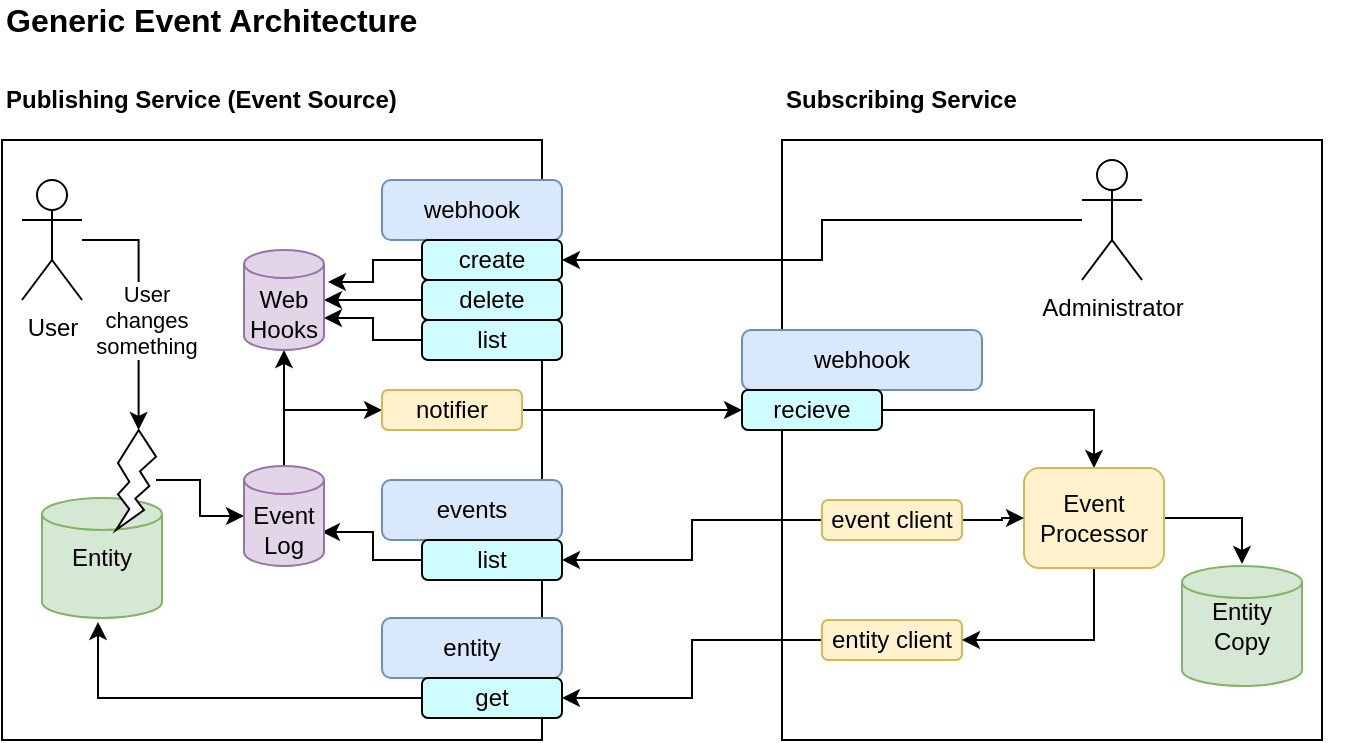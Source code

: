 <mxfile version="13.6.2" type="github">
  <diagram id="hp0X90MLAwM-L4VIES3X" name="Page-1">
    <mxGraphModel dx="1426" dy="804" grid="1" gridSize="10" guides="1" tooltips="1" connect="1" arrows="1" fold="1" page="1" pageScale="1" pageWidth="827" pageHeight="1169" math="0" shadow="0">
      <root>
        <mxCell id="0" />
        <mxCell id="1" parent="0" />
        <mxCell id="B58rnx8UWgMCeYeh_kUZ-48" value="" style="rounded=0;whiteSpace=wrap;html=1;" vertex="1" parent="1">
          <mxGeometry x="460" y="260" width="270" height="300" as="geometry" />
        </mxCell>
        <mxCell id="B58rnx8UWgMCeYeh_kUZ-23" value="" style="rounded=0;whiteSpace=wrap;html=1;" vertex="1" parent="1">
          <mxGeometry x="70" y="260" width="270" height="300" as="geometry" />
        </mxCell>
        <mxCell id="B58rnx8UWgMCeYeh_kUZ-1" value="Generic Event Architecture" style="text;html=1;strokeColor=none;fillColor=none;align=left;verticalAlign=middle;whiteSpace=wrap;rounded=0;fontSize=16;fontStyle=1" vertex="1" parent="1">
          <mxGeometry x="70" y="190" width="290" height="20" as="geometry" />
        </mxCell>
        <mxCell id="B58rnx8UWgMCeYeh_kUZ-3" value="Publishing Service (Event Source)" style="text;html=1;strokeColor=none;fillColor=none;align=left;verticalAlign=middle;whiteSpace=wrap;rounded=0;fontStyle=1" vertex="1" parent="1">
          <mxGeometry x="70" y="230" width="290" height="20" as="geometry" />
        </mxCell>
        <mxCell id="B58rnx8UWgMCeYeh_kUZ-5" value="webhook" style="rounded=1;whiteSpace=wrap;html=1;fillColor=#dae8fc;strokeColor=#6c8ebf;" vertex="1" parent="1">
          <mxGeometry x="260" y="280" width="90" height="30" as="geometry" />
        </mxCell>
        <mxCell id="B58rnx8UWgMCeYeh_kUZ-6" value="events" style="rounded=1;whiteSpace=wrap;html=1;fillColor=#dae8fc;strokeColor=#6c8ebf;" vertex="1" parent="1">
          <mxGeometry x="260" y="430" width="90" height="30" as="geometry" />
        </mxCell>
        <mxCell id="B58rnx8UWgMCeYeh_kUZ-29" style="edgeStyle=orthogonalEdgeStyle;rounded=0;orthogonalLoop=1;jettySize=auto;html=1;entryX=0.467;entryY=1.033;entryDx=0;entryDy=0;entryPerimeter=0;" edge="1" parent="1" source="B58rnx8UWgMCeYeh_kUZ-14" target="B58rnx8UWgMCeYeh_kUZ-40">
          <mxGeometry relative="1" as="geometry">
            <mxPoint x="122" y="495" as="targetPoint" />
          </mxGeometry>
        </mxCell>
        <mxCell id="B58rnx8UWgMCeYeh_kUZ-7" value="entity" style="rounded=1;whiteSpace=wrap;html=1;fillColor=#dae8fc;strokeColor=#6c8ebf;" vertex="1" parent="1">
          <mxGeometry x="260" y="499" width="90" height="30" as="geometry" />
        </mxCell>
        <mxCell id="B58rnx8UWgMCeYeh_kUZ-36" style="edgeStyle=orthogonalEdgeStyle;rounded=0;orthogonalLoop=1;jettySize=auto;html=1;entryX=1.05;entryY=0.32;entryDx=0;entryDy=0;entryPerimeter=0;" edge="1" parent="1" source="B58rnx8UWgMCeYeh_kUZ-9" target="B58rnx8UWgMCeYeh_kUZ-31">
          <mxGeometry relative="1" as="geometry" />
        </mxCell>
        <mxCell id="B58rnx8UWgMCeYeh_kUZ-9" value="create" style="rounded=1;whiteSpace=wrap;html=1;fillColor=#CFFDFF;" vertex="1" parent="1">
          <mxGeometry x="280" y="310" width="70" height="20" as="geometry" />
        </mxCell>
        <mxCell id="B58rnx8UWgMCeYeh_kUZ-37" style="edgeStyle=orthogonalEdgeStyle;rounded=0;orthogonalLoop=1;jettySize=auto;html=1;" edge="1" parent="1" source="B58rnx8UWgMCeYeh_kUZ-11" target="B58rnx8UWgMCeYeh_kUZ-31">
          <mxGeometry relative="1" as="geometry" />
        </mxCell>
        <mxCell id="B58rnx8UWgMCeYeh_kUZ-11" value="delete" style="rounded=1;whiteSpace=wrap;html=1;fillColor=#CFFDFF;" vertex="1" parent="1">
          <mxGeometry x="280" y="330" width="70" height="20" as="geometry" />
        </mxCell>
        <mxCell id="B58rnx8UWgMCeYeh_kUZ-38" style="edgeStyle=orthogonalEdgeStyle;rounded=0;orthogonalLoop=1;jettySize=auto;html=1;entryX=1;entryY=0.68;entryDx=0;entryDy=0;entryPerimeter=0;" edge="1" parent="1" source="B58rnx8UWgMCeYeh_kUZ-12" target="B58rnx8UWgMCeYeh_kUZ-31">
          <mxGeometry relative="1" as="geometry" />
        </mxCell>
        <mxCell id="B58rnx8UWgMCeYeh_kUZ-12" value="list" style="rounded=1;whiteSpace=wrap;html=1;fillColor=#CFFDFF;" vertex="1" parent="1">
          <mxGeometry x="280" y="350" width="70" height="20" as="geometry" />
        </mxCell>
        <mxCell id="B58rnx8UWgMCeYeh_kUZ-30" style="edgeStyle=orthogonalEdgeStyle;rounded=0;orthogonalLoop=1;jettySize=auto;html=1;entryX=0.975;entryY=0.66;entryDx=0;entryDy=0;entryPerimeter=0;" edge="1" parent="1" source="B58rnx8UWgMCeYeh_kUZ-13" target="B58rnx8UWgMCeYeh_kUZ-26">
          <mxGeometry relative="1" as="geometry" />
        </mxCell>
        <mxCell id="B58rnx8UWgMCeYeh_kUZ-13" value="list" style="rounded=1;whiteSpace=wrap;html=1;fillColor=#CFFDFF;" vertex="1" parent="1">
          <mxGeometry x="280" y="460" width="70" height="20" as="geometry" />
        </mxCell>
        <mxCell id="B58rnx8UWgMCeYeh_kUZ-14" value="get" style="rounded=1;whiteSpace=wrap;html=1;fillColor=#CFFDFF;" vertex="1" parent="1">
          <mxGeometry x="280" y="529" width="70" height="20" as="geometry" />
        </mxCell>
        <mxCell id="B58rnx8UWgMCeYeh_kUZ-17" style="edgeStyle=orthogonalEdgeStyle;rounded=0;orthogonalLoop=1;jettySize=auto;html=1;entryX=0.565;entryY=0;entryDx=0;entryDy=0;entryPerimeter=0;" edge="1" parent="1" source="B58rnx8UWgMCeYeh_kUZ-15" target="B58rnx8UWgMCeYeh_kUZ-16">
          <mxGeometry relative="1" as="geometry" />
        </mxCell>
        <mxCell id="B58rnx8UWgMCeYeh_kUZ-18" value="User &lt;br&gt;changes&lt;br&gt;something" style="edgeLabel;html=1;align=center;verticalAlign=middle;resizable=0;points=[];" vertex="1" connectable="0" parent="B58rnx8UWgMCeYeh_kUZ-17">
          <mxGeometry x="0.108" y="3" relative="1" as="geometry">
            <mxPoint as="offset" />
          </mxGeometry>
        </mxCell>
        <mxCell id="B58rnx8UWgMCeYeh_kUZ-15" value="User" style="shape=umlActor;verticalLabelPosition=bottom;verticalAlign=top;html=1;outlineConnect=0;" vertex="1" parent="1">
          <mxGeometry x="80" y="280" width="30" height="60" as="geometry" />
        </mxCell>
        <mxCell id="B58rnx8UWgMCeYeh_kUZ-27" style="edgeStyle=orthogonalEdgeStyle;rounded=0;orthogonalLoop=1;jettySize=auto;html=1;" edge="1" parent="1" source="B58rnx8UWgMCeYeh_kUZ-16" target="B58rnx8UWgMCeYeh_kUZ-26">
          <mxGeometry relative="1" as="geometry" />
        </mxCell>
        <mxCell id="B58rnx8UWgMCeYeh_kUZ-20" value="Subscribing Service&lt;br&gt;" style="text;html=1;strokeColor=none;fillColor=none;align=left;verticalAlign=middle;whiteSpace=wrap;rounded=0;fontStyle=1" vertex="1" parent="1">
          <mxGeometry x="460" y="230" width="290" height="20" as="geometry" />
        </mxCell>
        <mxCell id="B58rnx8UWgMCeYeh_kUZ-21" value="webhook" style="rounded=1;whiteSpace=wrap;html=1;fillColor=#dae8fc;strokeColor=#6c8ebf;" vertex="1" parent="1">
          <mxGeometry x="440" y="355" width="120" height="30" as="geometry" />
        </mxCell>
        <mxCell id="B58rnx8UWgMCeYeh_kUZ-44" style="edgeStyle=orthogonalEdgeStyle;rounded=0;orthogonalLoop=1;jettySize=auto;html=1;" edge="1" parent="1" source="B58rnx8UWgMCeYeh_kUZ-22" target="B58rnx8UWgMCeYeh_kUZ-43">
          <mxGeometry relative="1" as="geometry" />
        </mxCell>
        <mxCell id="B58rnx8UWgMCeYeh_kUZ-22" value="recieve" style="rounded=1;whiteSpace=wrap;html=1;fillColor=#CFFDFF;" vertex="1" parent="1">
          <mxGeometry x="440" y="385" width="70" height="20" as="geometry" />
        </mxCell>
        <mxCell id="B58rnx8UWgMCeYeh_kUZ-34" style="edgeStyle=orthogonalEdgeStyle;rounded=0;orthogonalLoop=1;jettySize=auto;html=1;entryX=0;entryY=0.5;entryDx=0;entryDy=0;exitX=0.5;exitY=-0.02;exitDx=0;exitDy=0;exitPerimeter=0;" edge="1" parent="1" source="B58rnx8UWgMCeYeh_kUZ-26" target="B58rnx8UWgMCeYeh_kUZ-33">
          <mxGeometry relative="1" as="geometry" />
        </mxCell>
        <mxCell id="B58rnx8UWgMCeYeh_kUZ-35" style="edgeStyle=orthogonalEdgeStyle;rounded=0;orthogonalLoop=1;jettySize=auto;html=1;" edge="1" parent="1" source="B58rnx8UWgMCeYeh_kUZ-26" target="B58rnx8UWgMCeYeh_kUZ-31">
          <mxGeometry relative="1" as="geometry" />
        </mxCell>
        <mxCell id="B58rnx8UWgMCeYeh_kUZ-26" value="&lt;br&gt;Event&lt;br&gt;Log" style="shape=cylinder2;whiteSpace=wrap;html=1;boundedLbl=1;backgroundOutline=1;size=7;fillColor=#e1d5e7;strokeColor=#9673a6;" vertex="1" parent="1">
          <mxGeometry x="191" y="423" width="40" height="50" as="geometry" />
        </mxCell>
        <mxCell id="B58rnx8UWgMCeYeh_kUZ-31" value="&lt;br&gt;Web&lt;br&gt;Hooks" style="shape=cylinder2;whiteSpace=wrap;html=1;boundedLbl=1;backgroundOutline=1;size=7;fillColor=#e1d5e7;strokeColor=#9673a6;" vertex="1" parent="1">
          <mxGeometry x="191" y="315" width="40" height="50" as="geometry" />
        </mxCell>
        <mxCell id="B58rnx8UWgMCeYeh_kUZ-39" style="edgeStyle=orthogonalEdgeStyle;rounded=0;orthogonalLoop=1;jettySize=auto;html=1;entryX=0;entryY=0.5;entryDx=0;entryDy=0;" edge="1" parent="1" source="B58rnx8UWgMCeYeh_kUZ-33" target="B58rnx8UWgMCeYeh_kUZ-22">
          <mxGeometry relative="1" as="geometry" />
        </mxCell>
        <mxCell id="B58rnx8UWgMCeYeh_kUZ-33" value="notifier" style="rounded=1;whiteSpace=wrap;html=1;fillColor=#fff2cc;strokeColor=#d6b656;" vertex="1" parent="1">
          <mxGeometry x="260" y="385" width="70" height="20" as="geometry" />
        </mxCell>
        <mxCell id="B58rnx8UWgMCeYeh_kUZ-40" value="Entity" style="shape=cylinder2;whiteSpace=wrap;html=1;boundedLbl=1;backgroundOutline=1;size=8;fillColor=#d5e8d4;strokeColor=#82b366;" vertex="1" parent="1">
          <mxGeometry x="90" y="439" width="60" height="60" as="geometry" />
        </mxCell>
        <mxCell id="B58rnx8UWgMCeYeh_kUZ-16" value="" style="verticalLabelPosition=bottom;verticalAlign=top;html=1;shape=mxgraph.basic.flash" vertex="1" parent="1">
          <mxGeometry x="127" y="405" width="20" height="50" as="geometry" />
        </mxCell>
        <mxCell id="B58rnx8UWgMCeYeh_kUZ-46" style="edgeStyle=orthogonalEdgeStyle;rounded=0;orthogonalLoop=1;jettySize=auto;html=1;entryX=1;entryY=0.5;entryDx=0;entryDy=0;" edge="1" parent="1" source="B58rnx8UWgMCeYeh_kUZ-41" target="B58rnx8UWgMCeYeh_kUZ-14">
          <mxGeometry relative="1" as="geometry" />
        </mxCell>
        <mxCell id="B58rnx8UWgMCeYeh_kUZ-41" value="entity client" style="rounded=1;whiteSpace=wrap;html=1;fillColor=#fff2cc;strokeColor=#d6b656;" vertex="1" parent="1">
          <mxGeometry x="480" y="500" width="70" height="20" as="geometry" />
        </mxCell>
        <mxCell id="B58rnx8UWgMCeYeh_kUZ-42" value="Entity&lt;br&gt;Copy" style="shape=cylinder2;whiteSpace=wrap;html=1;boundedLbl=1;backgroundOutline=1;size=8;fillColor=#d5e8d4;strokeColor=#82b366;" vertex="1" parent="1">
          <mxGeometry x="660" y="473" width="60" height="60" as="geometry" />
        </mxCell>
        <mxCell id="B58rnx8UWgMCeYeh_kUZ-45" style="edgeStyle=orthogonalEdgeStyle;rounded=0;orthogonalLoop=1;jettySize=auto;html=1;entryX=1;entryY=0.5;entryDx=0;entryDy=0;exitX=0.5;exitY=1;exitDx=0;exitDy=0;" edge="1" parent="1" source="B58rnx8UWgMCeYeh_kUZ-43" target="B58rnx8UWgMCeYeh_kUZ-41">
          <mxGeometry relative="1" as="geometry" />
        </mxCell>
        <mxCell id="B58rnx8UWgMCeYeh_kUZ-47" style="edgeStyle=orthogonalEdgeStyle;rounded=0;orthogonalLoop=1;jettySize=auto;html=1;entryX=0.5;entryY=-0.017;entryDx=0;entryDy=0;entryPerimeter=0;" edge="1" parent="1" source="B58rnx8UWgMCeYeh_kUZ-43" target="B58rnx8UWgMCeYeh_kUZ-42">
          <mxGeometry relative="1" as="geometry" />
        </mxCell>
        <mxCell id="B58rnx8UWgMCeYeh_kUZ-43" value="Event Processor" style="rounded=1;whiteSpace=wrap;html=1;fillColor=#fff2cc;strokeColor=#d6b656;" vertex="1" parent="1">
          <mxGeometry x="581" y="424" width="70" height="50" as="geometry" />
        </mxCell>
        <mxCell id="B58rnx8UWgMCeYeh_kUZ-50" style="edgeStyle=orthogonalEdgeStyle;rounded=0;orthogonalLoop=1;jettySize=auto;html=1;entryX=1;entryY=0.5;entryDx=0;entryDy=0;" edge="1" parent="1" source="B58rnx8UWgMCeYeh_kUZ-49" target="B58rnx8UWgMCeYeh_kUZ-13">
          <mxGeometry relative="1" as="geometry" />
        </mxCell>
        <mxCell id="B58rnx8UWgMCeYeh_kUZ-51" style="edgeStyle=orthogonalEdgeStyle;rounded=0;orthogonalLoop=1;jettySize=auto;html=1;entryX=0;entryY=0.5;entryDx=0;entryDy=0;" edge="1" parent="1" source="B58rnx8UWgMCeYeh_kUZ-49" target="B58rnx8UWgMCeYeh_kUZ-43">
          <mxGeometry relative="1" as="geometry" />
        </mxCell>
        <mxCell id="B58rnx8UWgMCeYeh_kUZ-49" value="event client" style="rounded=1;whiteSpace=wrap;html=1;fillColor=#fff2cc;strokeColor=#d6b656;" vertex="1" parent="1">
          <mxGeometry x="480" y="440" width="70" height="20" as="geometry" />
        </mxCell>
        <mxCell id="B58rnx8UWgMCeYeh_kUZ-54" style="edgeStyle=orthogonalEdgeStyle;rounded=0;orthogonalLoop=1;jettySize=auto;html=1;entryX=1;entryY=0.5;entryDx=0;entryDy=0;" edge="1" parent="1" source="B58rnx8UWgMCeYeh_kUZ-53" target="B58rnx8UWgMCeYeh_kUZ-9">
          <mxGeometry relative="1" as="geometry" />
        </mxCell>
        <mxCell id="B58rnx8UWgMCeYeh_kUZ-53" value="Administrator" style="shape=umlActor;verticalLabelPosition=bottom;verticalAlign=top;html=1;outlineConnect=0;" vertex="1" parent="1">
          <mxGeometry x="610" y="270" width="30" height="60" as="geometry" />
        </mxCell>
      </root>
    </mxGraphModel>
  </diagram>
</mxfile>
